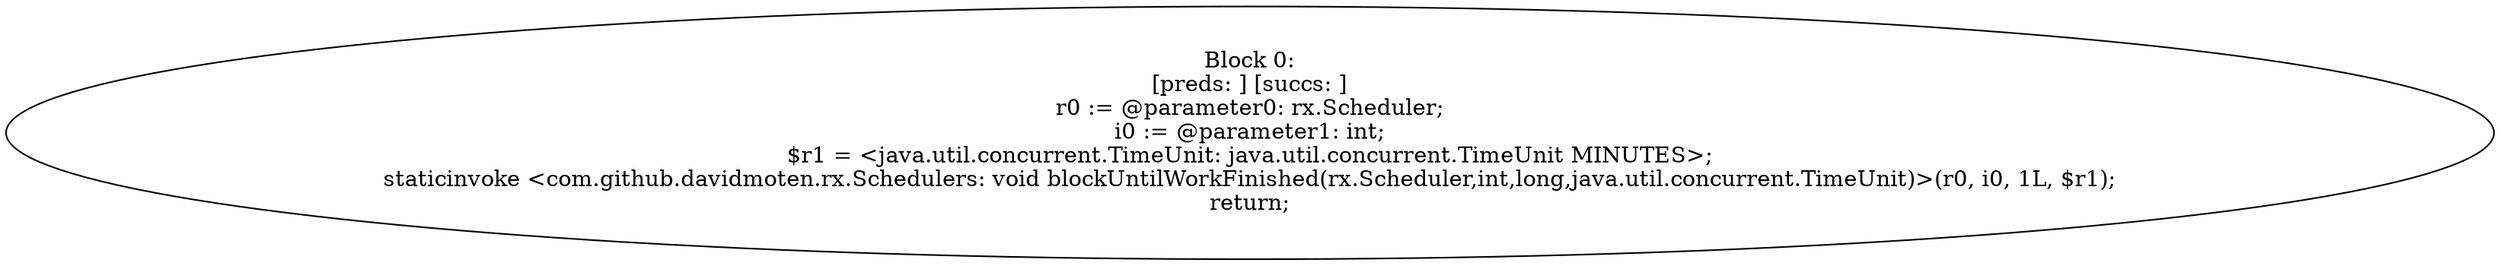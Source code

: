 digraph "unitGraph" {
    "Block 0:
[preds: ] [succs: ]
r0 := @parameter0: rx.Scheduler;
i0 := @parameter1: int;
$r1 = <java.util.concurrent.TimeUnit: java.util.concurrent.TimeUnit MINUTES>;
staticinvoke <com.github.davidmoten.rx.Schedulers: void blockUntilWorkFinished(rx.Scheduler,int,long,java.util.concurrent.TimeUnit)>(r0, i0, 1L, $r1);
return;
"
}
